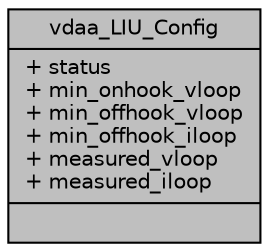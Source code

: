 digraph "vdaa_LIU_Config"
{
  edge [fontname="Helvetica",fontsize="10",labelfontname="Helvetica",labelfontsize="10"];
  node [fontname="Helvetica",fontsize="10",shape=record];
  Node1 [label="{vdaa_LIU_Config\n|+ status\l+ min_onhook_vloop\l+ min_offhook_vloop\l+ min_offhook_iloop\l+ measured_vloop\l+ measured_iloop\l|}",height=0.2,width=0.4,color="black", fillcolor="grey75", style="filled", fontcolor="black"];
}
